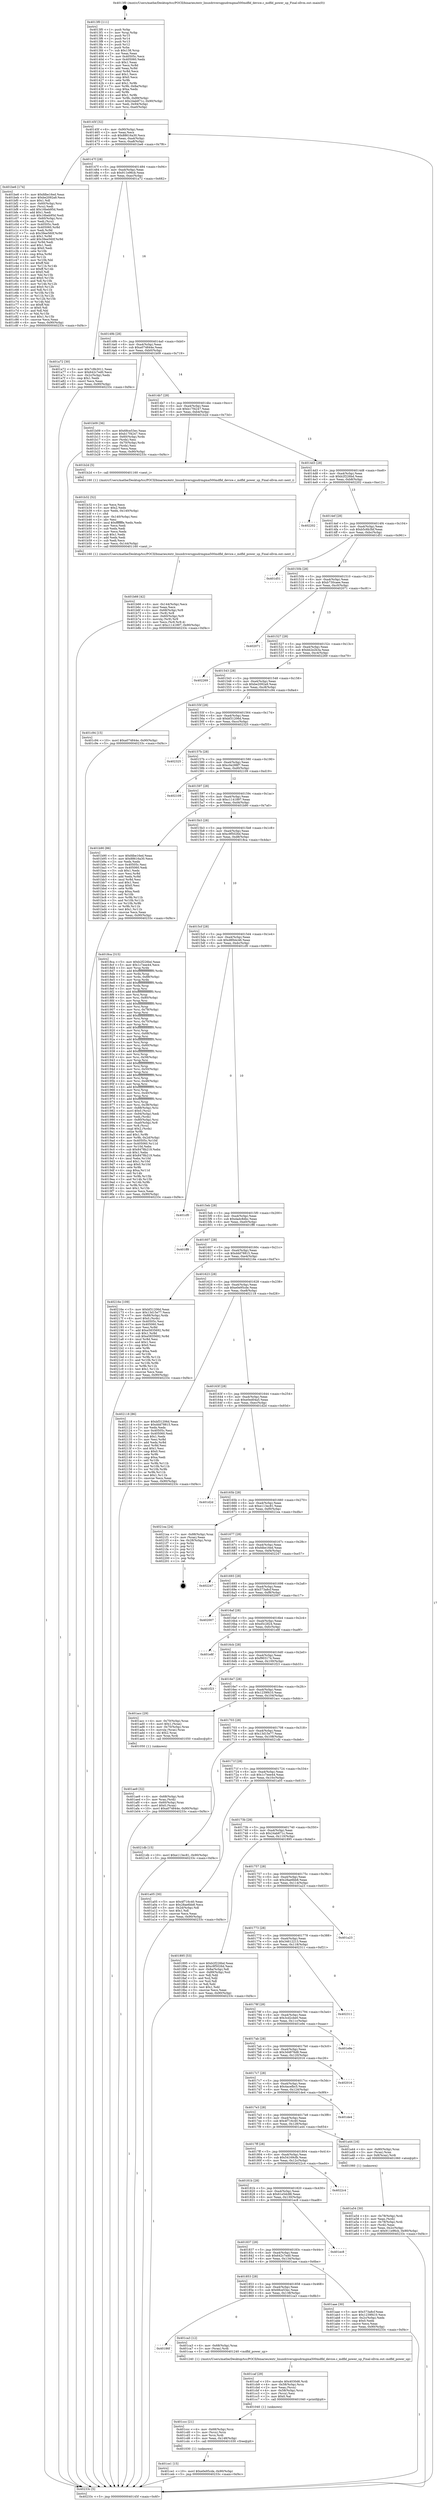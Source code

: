 digraph "0x4013f0" {
  label = "0x4013f0 (/mnt/c/Users/mathe/Desktop/tcc/POCII/binaries/extr_linuxdriversgpudrmgma500mdfld_device.c_mdfld_power_up_Final-ollvm.out::main(0))"
  labelloc = "t"
  node[shape=record]

  Entry [label="",width=0.3,height=0.3,shape=circle,fillcolor=black,style=filled]
  "0x40145f" [label="{
     0x40145f [32]\l
     | [instrs]\l
     &nbsp;&nbsp;0x40145f \<+6\>: mov -0x90(%rbp),%eax\l
     &nbsp;&nbsp;0x401465 \<+2\>: mov %eax,%ecx\l
     &nbsp;&nbsp;0x401467 \<+6\>: sub $0x88616a30,%ecx\l
     &nbsp;&nbsp;0x40146d \<+6\>: mov %eax,-0xa4(%rbp)\l
     &nbsp;&nbsp;0x401473 \<+6\>: mov %ecx,-0xa8(%rbp)\l
     &nbsp;&nbsp;0x401479 \<+6\>: je 0000000000401be6 \<main+0x7f6\>\l
  }"]
  "0x401be6" [label="{
     0x401be6 [174]\l
     | [instrs]\l
     &nbsp;&nbsp;0x401be6 \<+5\>: mov $0xfdbe16ed,%eax\l
     &nbsp;&nbsp;0x401beb \<+5\>: mov $0xbe2092a9,%ecx\l
     &nbsp;&nbsp;0x401bf0 \<+2\>: mov $0x1,%dl\l
     &nbsp;&nbsp;0x401bf2 \<+4\>: mov -0x60(%rbp),%rsi\l
     &nbsp;&nbsp;0x401bf6 \<+2\>: mov (%rsi),%edi\l
     &nbsp;&nbsp;0x401bf8 \<+6\>: add $0x16beb95d,%edi\l
     &nbsp;&nbsp;0x401bfe \<+3\>: add $0x1,%edi\l
     &nbsp;&nbsp;0x401c01 \<+6\>: sub $0x16beb95d,%edi\l
     &nbsp;&nbsp;0x401c07 \<+4\>: mov -0x60(%rbp),%rsi\l
     &nbsp;&nbsp;0x401c0b \<+2\>: mov %edi,(%rsi)\l
     &nbsp;&nbsp;0x401c0d \<+7\>: mov 0x40505c,%edi\l
     &nbsp;&nbsp;0x401c14 \<+8\>: mov 0x405060,%r8d\l
     &nbsp;&nbsp;0x401c1c \<+3\>: mov %edi,%r9d\l
     &nbsp;&nbsp;0x401c1f \<+7\>: sub $0x39ee560f,%r9d\l
     &nbsp;&nbsp;0x401c26 \<+4\>: sub $0x1,%r9d\l
     &nbsp;&nbsp;0x401c2a \<+7\>: add $0x39ee560f,%r9d\l
     &nbsp;&nbsp;0x401c31 \<+4\>: imul %r9d,%edi\l
     &nbsp;&nbsp;0x401c35 \<+3\>: and $0x1,%edi\l
     &nbsp;&nbsp;0x401c38 \<+3\>: cmp $0x0,%edi\l
     &nbsp;&nbsp;0x401c3b \<+4\>: sete %r10b\l
     &nbsp;&nbsp;0x401c3f \<+4\>: cmp $0xa,%r8d\l
     &nbsp;&nbsp;0x401c43 \<+4\>: setl %r11b\l
     &nbsp;&nbsp;0x401c47 \<+3\>: mov %r10b,%bl\l
     &nbsp;&nbsp;0x401c4a \<+3\>: xor $0xff,%bl\l
     &nbsp;&nbsp;0x401c4d \<+3\>: mov %r11b,%r14b\l
     &nbsp;&nbsp;0x401c50 \<+4\>: xor $0xff,%r14b\l
     &nbsp;&nbsp;0x401c54 \<+3\>: xor $0x0,%dl\l
     &nbsp;&nbsp;0x401c57 \<+3\>: mov %bl,%r15b\l
     &nbsp;&nbsp;0x401c5a \<+4\>: and $0x0,%r15b\l
     &nbsp;&nbsp;0x401c5e \<+3\>: and %dl,%r10b\l
     &nbsp;&nbsp;0x401c61 \<+3\>: mov %r14b,%r12b\l
     &nbsp;&nbsp;0x401c64 \<+4\>: and $0x0,%r12b\l
     &nbsp;&nbsp;0x401c68 \<+3\>: and %dl,%r11b\l
     &nbsp;&nbsp;0x401c6b \<+3\>: or %r10b,%r15b\l
     &nbsp;&nbsp;0x401c6e \<+3\>: or %r11b,%r12b\l
     &nbsp;&nbsp;0x401c71 \<+3\>: xor %r12b,%r15b\l
     &nbsp;&nbsp;0x401c74 \<+3\>: or %r14b,%bl\l
     &nbsp;&nbsp;0x401c77 \<+3\>: xor $0xff,%bl\l
     &nbsp;&nbsp;0x401c7a \<+3\>: or $0x0,%dl\l
     &nbsp;&nbsp;0x401c7d \<+2\>: and %dl,%bl\l
     &nbsp;&nbsp;0x401c7f \<+3\>: or %bl,%r15b\l
     &nbsp;&nbsp;0x401c82 \<+4\>: test $0x1,%r15b\l
     &nbsp;&nbsp;0x401c86 \<+3\>: cmovne %ecx,%eax\l
     &nbsp;&nbsp;0x401c89 \<+6\>: mov %eax,-0x90(%rbp)\l
     &nbsp;&nbsp;0x401c8f \<+5\>: jmp 000000000040233c \<main+0xf4c\>\l
  }"]
  "0x40147f" [label="{
     0x40147f [28]\l
     | [instrs]\l
     &nbsp;&nbsp;0x40147f \<+5\>: jmp 0000000000401484 \<main+0x94\>\l
     &nbsp;&nbsp;0x401484 \<+6\>: mov -0xa4(%rbp),%eax\l
     &nbsp;&nbsp;0x40148a \<+5\>: sub $0x911e96cb,%eax\l
     &nbsp;&nbsp;0x40148f \<+6\>: mov %eax,-0xac(%rbp)\l
     &nbsp;&nbsp;0x401495 \<+6\>: je 0000000000401a72 \<main+0x682\>\l
  }"]
  Exit [label="",width=0.3,height=0.3,shape=circle,fillcolor=black,style=filled,peripheries=2]
  "0x401a72" [label="{
     0x401a72 [30]\l
     | [instrs]\l
     &nbsp;&nbsp;0x401a72 \<+5\>: mov $0x7c9b3011,%eax\l
     &nbsp;&nbsp;0x401a77 \<+5\>: mov $0x642c7ed0,%ecx\l
     &nbsp;&nbsp;0x401a7c \<+3\>: mov -0x2c(%rbp),%edx\l
     &nbsp;&nbsp;0x401a7f \<+3\>: cmp $0x1,%edx\l
     &nbsp;&nbsp;0x401a82 \<+3\>: cmovl %ecx,%eax\l
     &nbsp;&nbsp;0x401a85 \<+6\>: mov %eax,-0x90(%rbp)\l
     &nbsp;&nbsp;0x401a8b \<+5\>: jmp 000000000040233c \<main+0xf4c\>\l
  }"]
  "0x40149b" [label="{
     0x40149b [28]\l
     | [instrs]\l
     &nbsp;&nbsp;0x40149b \<+5\>: jmp 00000000004014a0 \<main+0xb0\>\l
     &nbsp;&nbsp;0x4014a0 \<+6\>: mov -0xa4(%rbp),%eax\l
     &nbsp;&nbsp;0x4014a6 \<+5\>: sub $0xa074844e,%eax\l
     &nbsp;&nbsp;0x4014ab \<+6\>: mov %eax,-0xb0(%rbp)\l
     &nbsp;&nbsp;0x4014b1 \<+6\>: je 0000000000401b09 \<main+0x719\>\l
  }"]
  "0x401ce1" [label="{
     0x401ce1 [15]\l
     | [instrs]\l
     &nbsp;&nbsp;0x401ce1 \<+10\>: movl $0xe0e95cde,-0x90(%rbp)\l
     &nbsp;&nbsp;0x401ceb \<+5\>: jmp 000000000040233c \<main+0xf4c\>\l
  }"]
  "0x401b09" [label="{
     0x401b09 [36]\l
     | [instrs]\l
     &nbsp;&nbsp;0x401b09 \<+5\>: mov $0x68ce53ec,%eax\l
     &nbsp;&nbsp;0x401b0e \<+5\>: mov $0xb17f4247,%ecx\l
     &nbsp;&nbsp;0x401b13 \<+4\>: mov -0x60(%rbp),%rdx\l
     &nbsp;&nbsp;0x401b17 \<+2\>: mov (%rdx),%esi\l
     &nbsp;&nbsp;0x401b19 \<+4\>: mov -0x70(%rbp),%rdx\l
     &nbsp;&nbsp;0x401b1d \<+2\>: cmp (%rdx),%esi\l
     &nbsp;&nbsp;0x401b1f \<+3\>: cmovl %ecx,%eax\l
     &nbsp;&nbsp;0x401b22 \<+6\>: mov %eax,-0x90(%rbp)\l
     &nbsp;&nbsp;0x401b28 \<+5\>: jmp 000000000040233c \<main+0xf4c\>\l
  }"]
  "0x4014b7" [label="{
     0x4014b7 [28]\l
     | [instrs]\l
     &nbsp;&nbsp;0x4014b7 \<+5\>: jmp 00000000004014bc \<main+0xcc\>\l
     &nbsp;&nbsp;0x4014bc \<+6\>: mov -0xa4(%rbp),%eax\l
     &nbsp;&nbsp;0x4014c2 \<+5\>: sub $0xb17f4247,%eax\l
     &nbsp;&nbsp;0x4014c7 \<+6\>: mov %eax,-0xb4(%rbp)\l
     &nbsp;&nbsp;0x4014cd \<+6\>: je 0000000000401b2d \<main+0x73d\>\l
  }"]
  "0x401ccc" [label="{
     0x401ccc [21]\l
     | [instrs]\l
     &nbsp;&nbsp;0x401ccc \<+4\>: mov -0x68(%rbp),%rcx\l
     &nbsp;&nbsp;0x401cd0 \<+3\>: mov (%rcx),%rcx\l
     &nbsp;&nbsp;0x401cd3 \<+3\>: mov %rcx,%rdi\l
     &nbsp;&nbsp;0x401cd6 \<+6\>: mov %eax,-0x148(%rbp)\l
     &nbsp;&nbsp;0x401cdc \<+5\>: call 0000000000401030 \<free@plt\>\l
     | [calls]\l
     &nbsp;&nbsp;0x401030 \{1\} (unknown)\l
  }"]
  "0x401b2d" [label="{
     0x401b2d [5]\l
     | [instrs]\l
     &nbsp;&nbsp;0x401b2d \<+5\>: call 0000000000401160 \<next_i\>\l
     | [calls]\l
     &nbsp;&nbsp;0x401160 \{1\} (/mnt/c/Users/mathe/Desktop/tcc/POCII/binaries/extr_linuxdriversgpudrmgma500mdfld_device.c_mdfld_power_up_Final-ollvm.out::next_i)\l
  }"]
  "0x4014d3" [label="{
     0x4014d3 [28]\l
     | [instrs]\l
     &nbsp;&nbsp;0x4014d3 \<+5\>: jmp 00000000004014d8 \<main+0xe8\>\l
     &nbsp;&nbsp;0x4014d8 \<+6\>: mov -0xa4(%rbp),%eax\l
     &nbsp;&nbsp;0x4014de \<+5\>: sub $0xb2f226bd,%eax\l
     &nbsp;&nbsp;0x4014e3 \<+6\>: mov %eax,-0xb8(%rbp)\l
     &nbsp;&nbsp;0x4014e9 \<+6\>: je 0000000000402202 \<main+0xe12\>\l
  }"]
  "0x401caf" [label="{
     0x401caf [29]\l
     | [instrs]\l
     &nbsp;&nbsp;0x401caf \<+10\>: movabs $0x4030d6,%rdi\l
     &nbsp;&nbsp;0x401cb9 \<+4\>: mov -0x58(%rbp),%rcx\l
     &nbsp;&nbsp;0x401cbd \<+2\>: mov %eax,(%rcx)\l
     &nbsp;&nbsp;0x401cbf \<+4\>: mov -0x58(%rbp),%rcx\l
     &nbsp;&nbsp;0x401cc3 \<+2\>: mov (%rcx),%esi\l
     &nbsp;&nbsp;0x401cc5 \<+2\>: mov $0x0,%al\l
     &nbsp;&nbsp;0x401cc7 \<+5\>: call 0000000000401040 \<printf@plt\>\l
     | [calls]\l
     &nbsp;&nbsp;0x401040 \{1\} (unknown)\l
  }"]
  "0x402202" [label="{
     0x402202\l
  }", style=dashed]
  "0x4014ef" [label="{
     0x4014ef [28]\l
     | [instrs]\l
     &nbsp;&nbsp;0x4014ef \<+5\>: jmp 00000000004014f4 \<main+0x104\>\l
     &nbsp;&nbsp;0x4014f4 \<+6\>: mov -0xa4(%rbp),%eax\l
     &nbsp;&nbsp;0x4014fa \<+5\>: sub $0xb5c6b3bf,%eax\l
     &nbsp;&nbsp;0x4014ff \<+6\>: mov %eax,-0xbc(%rbp)\l
     &nbsp;&nbsp;0x401505 \<+6\>: je 0000000000401d51 \<main+0x961\>\l
  }"]
  "0x40186f" [label="{
     0x40186f\l
  }", style=dashed]
  "0x401d51" [label="{
     0x401d51\l
  }", style=dashed]
  "0x40150b" [label="{
     0x40150b [28]\l
     | [instrs]\l
     &nbsp;&nbsp;0x40150b \<+5\>: jmp 0000000000401510 \<main+0x120\>\l
     &nbsp;&nbsp;0x401510 \<+6\>: mov -0xa4(%rbp),%eax\l
     &nbsp;&nbsp;0x401516 \<+5\>: sub $0xb730caee,%eax\l
     &nbsp;&nbsp;0x40151b \<+6\>: mov %eax,-0xc0(%rbp)\l
     &nbsp;&nbsp;0x401521 \<+6\>: je 0000000000402071 \<main+0xc81\>\l
  }"]
  "0x401ca3" [label="{
     0x401ca3 [12]\l
     | [instrs]\l
     &nbsp;&nbsp;0x401ca3 \<+4\>: mov -0x68(%rbp),%rax\l
     &nbsp;&nbsp;0x401ca7 \<+3\>: mov (%rax),%rdi\l
     &nbsp;&nbsp;0x401caa \<+5\>: call 0000000000401240 \<mdfld_power_up\>\l
     | [calls]\l
     &nbsp;&nbsp;0x401240 \{1\} (/mnt/c/Users/mathe/Desktop/tcc/POCII/binaries/extr_linuxdriversgpudrmgma500mdfld_device.c_mdfld_power_up_Final-ollvm.out::mdfld_power_up)\l
  }"]
  "0x402071" [label="{
     0x402071\l
  }", style=dashed]
  "0x401527" [label="{
     0x401527 [28]\l
     | [instrs]\l
     &nbsp;&nbsp;0x401527 \<+5\>: jmp 000000000040152c \<main+0x13c\>\l
     &nbsp;&nbsp;0x40152c \<+6\>: mov -0xa4(%rbp),%eax\l
     &nbsp;&nbsp;0x401532 \<+5\>: sub $0xbb2e2b3a,%eax\l
     &nbsp;&nbsp;0x401537 \<+6\>: mov %eax,-0xc4(%rbp)\l
     &nbsp;&nbsp;0x40153d \<+6\>: je 0000000000402269 \<main+0xe79\>\l
  }"]
  "0x401b66" [label="{
     0x401b66 [42]\l
     | [instrs]\l
     &nbsp;&nbsp;0x401b66 \<+6\>: mov -0x144(%rbp),%ecx\l
     &nbsp;&nbsp;0x401b6c \<+3\>: imul %eax,%ecx\l
     &nbsp;&nbsp;0x401b6f \<+4\>: mov -0x68(%rbp),%r8\l
     &nbsp;&nbsp;0x401b73 \<+3\>: mov (%r8),%r8\l
     &nbsp;&nbsp;0x401b76 \<+4\>: mov -0x60(%rbp),%r9\l
     &nbsp;&nbsp;0x401b7a \<+3\>: movslq (%r9),%r9\l
     &nbsp;&nbsp;0x401b7d \<+4\>: mov %ecx,(%r8,%r9,4)\l
     &nbsp;&nbsp;0x401b81 \<+10\>: movl $0xc1141897,-0x90(%rbp)\l
     &nbsp;&nbsp;0x401b8b \<+5\>: jmp 000000000040233c \<main+0xf4c\>\l
  }"]
  "0x402269" [label="{
     0x402269\l
  }", style=dashed]
  "0x401543" [label="{
     0x401543 [28]\l
     | [instrs]\l
     &nbsp;&nbsp;0x401543 \<+5\>: jmp 0000000000401548 \<main+0x158\>\l
     &nbsp;&nbsp;0x401548 \<+6\>: mov -0xa4(%rbp),%eax\l
     &nbsp;&nbsp;0x40154e \<+5\>: sub $0xbe2092a9,%eax\l
     &nbsp;&nbsp;0x401553 \<+6\>: mov %eax,-0xc8(%rbp)\l
     &nbsp;&nbsp;0x401559 \<+6\>: je 0000000000401c94 \<main+0x8a4\>\l
  }"]
  "0x401b32" [label="{
     0x401b32 [52]\l
     | [instrs]\l
     &nbsp;&nbsp;0x401b32 \<+2\>: xor %ecx,%ecx\l
     &nbsp;&nbsp;0x401b34 \<+5\>: mov $0x2,%edx\l
     &nbsp;&nbsp;0x401b39 \<+6\>: mov %edx,-0x140(%rbp)\l
     &nbsp;&nbsp;0x401b3f \<+1\>: cltd\l
     &nbsp;&nbsp;0x401b40 \<+6\>: mov -0x140(%rbp),%esi\l
     &nbsp;&nbsp;0x401b46 \<+2\>: idiv %esi\l
     &nbsp;&nbsp;0x401b48 \<+6\>: imul $0xfffffffe,%edx,%edx\l
     &nbsp;&nbsp;0x401b4e \<+2\>: mov %ecx,%edi\l
     &nbsp;&nbsp;0x401b50 \<+2\>: sub %edx,%edi\l
     &nbsp;&nbsp;0x401b52 \<+2\>: mov %ecx,%edx\l
     &nbsp;&nbsp;0x401b54 \<+3\>: sub $0x1,%edx\l
     &nbsp;&nbsp;0x401b57 \<+2\>: add %edx,%edi\l
     &nbsp;&nbsp;0x401b59 \<+2\>: sub %edi,%ecx\l
     &nbsp;&nbsp;0x401b5b \<+6\>: mov %ecx,-0x144(%rbp)\l
     &nbsp;&nbsp;0x401b61 \<+5\>: call 0000000000401160 \<next_i\>\l
     | [calls]\l
     &nbsp;&nbsp;0x401160 \{1\} (/mnt/c/Users/mathe/Desktop/tcc/POCII/binaries/extr_linuxdriversgpudrmgma500mdfld_device.c_mdfld_power_up_Final-ollvm.out::next_i)\l
  }"]
  "0x401c94" [label="{
     0x401c94 [15]\l
     | [instrs]\l
     &nbsp;&nbsp;0x401c94 \<+10\>: movl $0xa074844e,-0x90(%rbp)\l
     &nbsp;&nbsp;0x401c9e \<+5\>: jmp 000000000040233c \<main+0xf4c\>\l
  }"]
  "0x40155f" [label="{
     0x40155f [28]\l
     | [instrs]\l
     &nbsp;&nbsp;0x40155f \<+5\>: jmp 0000000000401564 \<main+0x174\>\l
     &nbsp;&nbsp;0x401564 \<+6\>: mov -0xa4(%rbp),%eax\l
     &nbsp;&nbsp;0x40156a \<+5\>: sub $0xbf31206d,%eax\l
     &nbsp;&nbsp;0x40156f \<+6\>: mov %eax,-0xcc(%rbp)\l
     &nbsp;&nbsp;0x401575 \<+6\>: je 0000000000402325 \<main+0xf35\>\l
  }"]
  "0x401ae9" [label="{
     0x401ae9 [32]\l
     | [instrs]\l
     &nbsp;&nbsp;0x401ae9 \<+4\>: mov -0x68(%rbp),%rdi\l
     &nbsp;&nbsp;0x401aed \<+3\>: mov %rax,(%rdi)\l
     &nbsp;&nbsp;0x401af0 \<+4\>: mov -0x60(%rbp),%rax\l
     &nbsp;&nbsp;0x401af4 \<+6\>: movl $0x0,(%rax)\l
     &nbsp;&nbsp;0x401afa \<+10\>: movl $0xa074844e,-0x90(%rbp)\l
     &nbsp;&nbsp;0x401b04 \<+5\>: jmp 000000000040233c \<main+0xf4c\>\l
  }"]
  "0x402325" [label="{
     0x402325\l
  }", style=dashed]
  "0x40157b" [label="{
     0x40157b [28]\l
     | [instrs]\l
     &nbsp;&nbsp;0x40157b \<+5\>: jmp 0000000000401580 \<main+0x190\>\l
     &nbsp;&nbsp;0x401580 \<+6\>: mov -0xa4(%rbp),%eax\l
     &nbsp;&nbsp;0x401586 \<+5\>: sub $0xc0e288f7,%eax\l
     &nbsp;&nbsp;0x40158b \<+6\>: mov %eax,-0xd0(%rbp)\l
     &nbsp;&nbsp;0x401591 \<+6\>: je 0000000000402109 \<main+0xd19\>\l
  }"]
  "0x401853" [label="{
     0x401853 [28]\l
     | [instrs]\l
     &nbsp;&nbsp;0x401853 \<+5\>: jmp 0000000000401858 \<main+0x468\>\l
     &nbsp;&nbsp;0x401858 \<+6\>: mov -0xa4(%rbp),%eax\l
     &nbsp;&nbsp;0x40185e \<+5\>: sub $0x68ce53ec,%eax\l
     &nbsp;&nbsp;0x401863 \<+6\>: mov %eax,-0x138(%rbp)\l
     &nbsp;&nbsp;0x401869 \<+6\>: je 0000000000401ca3 \<main+0x8b3\>\l
  }"]
  "0x402109" [label="{
     0x402109\l
  }", style=dashed]
  "0x401597" [label="{
     0x401597 [28]\l
     | [instrs]\l
     &nbsp;&nbsp;0x401597 \<+5\>: jmp 000000000040159c \<main+0x1ac\>\l
     &nbsp;&nbsp;0x40159c \<+6\>: mov -0xa4(%rbp),%eax\l
     &nbsp;&nbsp;0x4015a2 \<+5\>: sub $0xc1141897,%eax\l
     &nbsp;&nbsp;0x4015a7 \<+6\>: mov %eax,-0xd4(%rbp)\l
     &nbsp;&nbsp;0x4015ad \<+6\>: je 0000000000401b90 \<main+0x7a0\>\l
  }"]
  "0x401aae" [label="{
     0x401aae [30]\l
     | [instrs]\l
     &nbsp;&nbsp;0x401aae \<+5\>: mov $0x573a8cf,%eax\l
     &nbsp;&nbsp;0x401ab3 \<+5\>: mov $0x1239f410,%ecx\l
     &nbsp;&nbsp;0x401ab8 \<+3\>: mov -0x2c(%rbp),%edx\l
     &nbsp;&nbsp;0x401abb \<+3\>: cmp $0x0,%edx\l
     &nbsp;&nbsp;0x401abe \<+3\>: cmove %ecx,%eax\l
     &nbsp;&nbsp;0x401ac1 \<+6\>: mov %eax,-0x90(%rbp)\l
     &nbsp;&nbsp;0x401ac7 \<+5\>: jmp 000000000040233c \<main+0xf4c\>\l
  }"]
  "0x401b90" [label="{
     0x401b90 [86]\l
     | [instrs]\l
     &nbsp;&nbsp;0x401b90 \<+5\>: mov $0xfdbe16ed,%eax\l
     &nbsp;&nbsp;0x401b95 \<+5\>: mov $0x88616a30,%ecx\l
     &nbsp;&nbsp;0x401b9a \<+2\>: xor %edx,%edx\l
     &nbsp;&nbsp;0x401b9c \<+7\>: mov 0x40505c,%esi\l
     &nbsp;&nbsp;0x401ba3 \<+7\>: mov 0x405060,%edi\l
     &nbsp;&nbsp;0x401baa \<+3\>: sub $0x1,%edx\l
     &nbsp;&nbsp;0x401bad \<+3\>: mov %esi,%r8d\l
     &nbsp;&nbsp;0x401bb0 \<+3\>: add %edx,%r8d\l
     &nbsp;&nbsp;0x401bb3 \<+4\>: imul %r8d,%esi\l
     &nbsp;&nbsp;0x401bb7 \<+3\>: and $0x1,%esi\l
     &nbsp;&nbsp;0x401bba \<+3\>: cmp $0x0,%esi\l
     &nbsp;&nbsp;0x401bbd \<+4\>: sete %r9b\l
     &nbsp;&nbsp;0x401bc1 \<+3\>: cmp $0xa,%edi\l
     &nbsp;&nbsp;0x401bc4 \<+4\>: setl %r10b\l
     &nbsp;&nbsp;0x401bc8 \<+3\>: mov %r9b,%r11b\l
     &nbsp;&nbsp;0x401bcb \<+3\>: and %r10b,%r11b\l
     &nbsp;&nbsp;0x401bce \<+3\>: xor %r10b,%r9b\l
     &nbsp;&nbsp;0x401bd1 \<+3\>: or %r9b,%r11b\l
     &nbsp;&nbsp;0x401bd4 \<+4\>: test $0x1,%r11b\l
     &nbsp;&nbsp;0x401bd8 \<+3\>: cmovne %ecx,%eax\l
     &nbsp;&nbsp;0x401bdb \<+6\>: mov %eax,-0x90(%rbp)\l
     &nbsp;&nbsp;0x401be1 \<+5\>: jmp 000000000040233c \<main+0xf4c\>\l
  }"]
  "0x4015b3" [label="{
     0x4015b3 [28]\l
     | [instrs]\l
     &nbsp;&nbsp;0x4015b3 \<+5\>: jmp 00000000004015b8 \<main+0x1c8\>\l
     &nbsp;&nbsp;0x4015b8 \<+6\>: mov -0xa4(%rbp),%eax\l
     &nbsp;&nbsp;0x4015be \<+5\>: sub $0xc9f5026d,%eax\l
     &nbsp;&nbsp;0x4015c3 \<+6\>: mov %eax,-0xd8(%rbp)\l
     &nbsp;&nbsp;0x4015c9 \<+6\>: je 00000000004018ca \<main+0x4da\>\l
  }"]
  "0x401837" [label="{
     0x401837 [28]\l
     | [instrs]\l
     &nbsp;&nbsp;0x401837 \<+5\>: jmp 000000000040183c \<main+0x44c\>\l
     &nbsp;&nbsp;0x40183c \<+6\>: mov -0xa4(%rbp),%eax\l
     &nbsp;&nbsp;0x401842 \<+5\>: sub $0x642c7ed0,%eax\l
     &nbsp;&nbsp;0x401847 \<+6\>: mov %eax,-0x134(%rbp)\l
     &nbsp;&nbsp;0x40184d \<+6\>: je 0000000000401aae \<main+0x6be\>\l
  }"]
  "0x4018ca" [label="{
     0x4018ca [315]\l
     | [instrs]\l
     &nbsp;&nbsp;0x4018ca \<+5\>: mov $0xb2f226bd,%eax\l
     &nbsp;&nbsp;0x4018cf \<+5\>: mov $0x1c7eee44,%ecx\l
     &nbsp;&nbsp;0x4018d4 \<+3\>: mov %rsp,%rdx\l
     &nbsp;&nbsp;0x4018d7 \<+4\>: add $0xfffffffffffffff0,%rdx\l
     &nbsp;&nbsp;0x4018db \<+3\>: mov %rdx,%rsp\l
     &nbsp;&nbsp;0x4018de \<+7\>: mov %rdx,-0x88(%rbp)\l
     &nbsp;&nbsp;0x4018e5 \<+3\>: mov %rsp,%rdx\l
     &nbsp;&nbsp;0x4018e8 \<+4\>: add $0xfffffffffffffff0,%rdx\l
     &nbsp;&nbsp;0x4018ec \<+3\>: mov %rdx,%rsp\l
     &nbsp;&nbsp;0x4018ef \<+3\>: mov %rsp,%rsi\l
     &nbsp;&nbsp;0x4018f2 \<+4\>: add $0xfffffffffffffff0,%rsi\l
     &nbsp;&nbsp;0x4018f6 \<+3\>: mov %rsi,%rsp\l
     &nbsp;&nbsp;0x4018f9 \<+4\>: mov %rsi,-0x80(%rbp)\l
     &nbsp;&nbsp;0x4018fd \<+3\>: mov %rsp,%rsi\l
     &nbsp;&nbsp;0x401900 \<+4\>: add $0xfffffffffffffff0,%rsi\l
     &nbsp;&nbsp;0x401904 \<+3\>: mov %rsi,%rsp\l
     &nbsp;&nbsp;0x401907 \<+4\>: mov %rsi,-0x78(%rbp)\l
     &nbsp;&nbsp;0x40190b \<+3\>: mov %rsp,%rsi\l
     &nbsp;&nbsp;0x40190e \<+4\>: add $0xfffffffffffffff0,%rsi\l
     &nbsp;&nbsp;0x401912 \<+3\>: mov %rsi,%rsp\l
     &nbsp;&nbsp;0x401915 \<+4\>: mov %rsi,-0x70(%rbp)\l
     &nbsp;&nbsp;0x401919 \<+3\>: mov %rsp,%rsi\l
     &nbsp;&nbsp;0x40191c \<+4\>: add $0xfffffffffffffff0,%rsi\l
     &nbsp;&nbsp;0x401920 \<+3\>: mov %rsi,%rsp\l
     &nbsp;&nbsp;0x401923 \<+4\>: mov %rsi,-0x68(%rbp)\l
     &nbsp;&nbsp;0x401927 \<+3\>: mov %rsp,%rsi\l
     &nbsp;&nbsp;0x40192a \<+4\>: add $0xfffffffffffffff0,%rsi\l
     &nbsp;&nbsp;0x40192e \<+3\>: mov %rsi,%rsp\l
     &nbsp;&nbsp;0x401931 \<+4\>: mov %rsi,-0x60(%rbp)\l
     &nbsp;&nbsp;0x401935 \<+3\>: mov %rsp,%rsi\l
     &nbsp;&nbsp;0x401938 \<+4\>: add $0xfffffffffffffff0,%rsi\l
     &nbsp;&nbsp;0x40193c \<+3\>: mov %rsi,%rsp\l
     &nbsp;&nbsp;0x40193f \<+4\>: mov %rsi,-0x58(%rbp)\l
     &nbsp;&nbsp;0x401943 \<+3\>: mov %rsp,%rsi\l
     &nbsp;&nbsp;0x401946 \<+4\>: add $0xfffffffffffffff0,%rsi\l
     &nbsp;&nbsp;0x40194a \<+3\>: mov %rsi,%rsp\l
     &nbsp;&nbsp;0x40194d \<+4\>: mov %rsi,-0x50(%rbp)\l
     &nbsp;&nbsp;0x401951 \<+3\>: mov %rsp,%rsi\l
     &nbsp;&nbsp;0x401954 \<+4\>: add $0xfffffffffffffff0,%rsi\l
     &nbsp;&nbsp;0x401958 \<+3\>: mov %rsi,%rsp\l
     &nbsp;&nbsp;0x40195b \<+4\>: mov %rsi,-0x48(%rbp)\l
     &nbsp;&nbsp;0x40195f \<+3\>: mov %rsp,%rsi\l
     &nbsp;&nbsp;0x401962 \<+4\>: add $0xfffffffffffffff0,%rsi\l
     &nbsp;&nbsp;0x401966 \<+3\>: mov %rsi,%rsp\l
     &nbsp;&nbsp;0x401969 \<+4\>: mov %rsi,-0x40(%rbp)\l
     &nbsp;&nbsp;0x40196d \<+3\>: mov %rsp,%rsi\l
     &nbsp;&nbsp;0x401970 \<+4\>: add $0xfffffffffffffff0,%rsi\l
     &nbsp;&nbsp;0x401974 \<+3\>: mov %rsi,%rsp\l
     &nbsp;&nbsp;0x401977 \<+4\>: mov %rsi,-0x38(%rbp)\l
     &nbsp;&nbsp;0x40197b \<+7\>: mov -0x88(%rbp),%rsi\l
     &nbsp;&nbsp;0x401982 \<+6\>: movl $0x0,(%rsi)\l
     &nbsp;&nbsp;0x401988 \<+6\>: mov -0x94(%rbp),%edi\l
     &nbsp;&nbsp;0x40198e \<+2\>: mov %edi,(%rdx)\l
     &nbsp;&nbsp;0x401990 \<+4\>: mov -0x80(%rbp),%rsi\l
     &nbsp;&nbsp;0x401994 \<+7\>: mov -0xa0(%rbp),%r8\l
     &nbsp;&nbsp;0x40199b \<+3\>: mov %r8,(%rsi)\l
     &nbsp;&nbsp;0x40199e \<+3\>: cmpl $0x2,(%rdx)\l
     &nbsp;&nbsp;0x4019a1 \<+4\>: setne %r9b\l
     &nbsp;&nbsp;0x4019a5 \<+4\>: and $0x1,%r9b\l
     &nbsp;&nbsp;0x4019a9 \<+4\>: mov %r9b,-0x2d(%rbp)\l
     &nbsp;&nbsp;0x4019ad \<+8\>: mov 0x40505c,%r10d\l
     &nbsp;&nbsp;0x4019b5 \<+8\>: mov 0x405060,%r11d\l
     &nbsp;&nbsp;0x4019bd \<+3\>: mov %r10d,%ebx\l
     &nbsp;&nbsp;0x4019c0 \<+6\>: sub $0x8478b219,%ebx\l
     &nbsp;&nbsp;0x4019c6 \<+3\>: sub $0x1,%ebx\l
     &nbsp;&nbsp;0x4019c9 \<+6\>: add $0x8478b219,%ebx\l
     &nbsp;&nbsp;0x4019cf \<+4\>: imul %ebx,%r10d\l
     &nbsp;&nbsp;0x4019d3 \<+4\>: and $0x1,%r10d\l
     &nbsp;&nbsp;0x4019d7 \<+4\>: cmp $0x0,%r10d\l
     &nbsp;&nbsp;0x4019db \<+4\>: sete %r9b\l
     &nbsp;&nbsp;0x4019df \<+4\>: cmp $0xa,%r11d\l
     &nbsp;&nbsp;0x4019e3 \<+4\>: setl %r14b\l
     &nbsp;&nbsp;0x4019e7 \<+3\>: mov %r9b,%r15b\l
     &nbsp;&nbsp;0x4019ea \<+3\>: and %r14b,%r15b\l
     &nbsp;&nbsp;0x4019ed \<+3\>: xor %r14b,%r9b\l
     &nbsp;&nbsp;0x4019f0 \<+3\>: or %r9b,%r15b\l
     &nbsp;&nbsp;0x4019f3 \<+4\>: test $0x1,%r15b\l
     &nbsp;&nbsp;0x4019f7 \<+3\>: cmovne %ecx,%eax\l
     &nbsp;&nbsp;0x4019fa \<+6\>: mov %eax,-0x90(%rbp)\l
     &nbsp;&nbsp;0x401a00 \<+5\>: jmp 000000000040233c \<main+0xf4c\>\l
  }"]
  "0x4015cf" [label="{
     0x4015cf [28]\l
     | [instrs]\l
     &nbsp;&nbsp;0x4015cf \<+5\>: jmp 00000000004015d4 \<main+0x1e4\>\l
     &nbsp;&nbsp;0x4015d4 \<+6\>: mov -0xa4(%rbp),%eax\l
     &nbsp;&nbsp;0x4015da \<+5\>: sub $0xd8f44c46,%eax\l
     &nbsp;&nbsp;0x4015df \<+6\>: mov %eax,-0xdc(%rbp)\l
     &nbsp;&nbsp;0x4015e5 \<+6\>: je 0000000000401cf0 \<main+0x900\>\l
  }"]
  "0x401ec8" [label="{
     0x401ec8\l
  }", style=dashed]
  "0x401cf0" [label="{
     0x401cf0\l
  }", style=dashed]
  "0x4015eb" [label="{
     0x4015eb [28]\l
     | [instrs]\l
     &nbsp;&nbsp;0x4015eb \<+5\>: jmp 00000000004015f0 \<main+0x200\>\l
     &nbsp;&nbsp;0x4015f0 \<+6\>: mov -0xa4(%rbp),%eax\l
     &nbsp;&nbsp;0x4015f6 \<+5\>: sub $0xdadc8dbc,%eax\l
     &nbsp;&nbsp;0x4015fb \<+6\>: mov %eax,-0xe0(%rbp)\l
     &nbsp;&nbsp;0x401601 \<+6\>: je 0000000000401ff8 \<main+0xc08\>\l
  }"]
  "0x40181b" [label="{
     0x40181b [28]\l
     | [instrs]\l
     &nbsp;&nbsp;0x40181b \<+5\>: jmp 0000000000401820 \<main+0x430\>\l
     &nbsp;&nbsp;0x401820 \<+6\>: mov -0xa4(%rbp),%eax\l
     &nbsp;&nbsp;0x401826 \<+5\>: sub $0x61e5dc88,%eax\l
     &nbsp;&nbsp;0x40182b \<+6\>: mov %eax,-0x130(%rbp)\l
     &nbsp;&nbsp;0x401831 \<+6\>: je 0000000000401ec8 \<main+0xad8\>\l
  }"]
  "0x401ff8" [label="{
     0x401ff8\l
  }", style=dashed]
  "0x401607" [label="{
     0x401607 [28]\l
     | [instrs]\l
     &nbsp;&nbsp;0x401607 \<+5\>: jmp 000000000040160c \<main+0x21c\>\l
     &nbsp;&nbsp;0x40160c \<+6\>: mov -0xa4(%rbp),%eax\l
     &nbsp;&nbsp;0x401612 \<+5\>: sub $0xddd78815,%eax\l
     &nbsp;&nbsp;0x401617 \<+6\>: mov %eax,-0xe4(%rbp)\l
     &nbsp;&nbsp;0x40161d \<+6\>: je 000000000040216e \<main+0xd7e\>\l
  }"]
  "0x4022c4" [label="{
     0x4022c4\l
  }", style=dashed]
  "0x40216e" [label="{
     0x40216e [109]\l
     | [instrs]\l
     &nbsp;&nbsp;0x40216e \<+5\>: mov $0xbf31206d,%eax\l
     &nbsp;&nbsp;0x402173 \<+5\>: mov $0x13d15e77,%ecx\l
     &nbsp;&nbsp;0x402178 \<+7\>: mov -0x88(%rbp),%rdx\l
     &nbsp;&nbsp;0x40217f \<+6\>: movl $0x0,(%rdx)\l
     &nbsp;&nbsp;0x402185 \<+7\>: mov 0x40505c,%esi\l
     &nbsp;&nbsp;0x40218c \<+7\>: mov 0x405060,%edi\l
     &nbsp;&nbsp;0x402193 \<+3\>: mov %esi,%r8d\l
     &nbsp;&nbsp;0x402196 \<+7\>: add $0xe5835692,%r8d\l
     &nbsp;&nbsp;0x40219d \<+4\>: sub $0x1,%r8d\l
     &nbsp;&nbsp;0x4021a1 \<+7\>: sub $0xe5835692,%r8d\l
     &nbsp;&nbsp;0x4021a8 \<+4\>: imul %r8d,%esi\l
     &nbsp;&nbsp;0x4021ac \<+3\>: and $0x1,%esi\l
     &nbsp;&nbsp;0x4021af \<+3\>: cmp $0x0,%esi\l
     &nbsp;&nbsp;0x4021b2 \<+4\>: sete %r9b\l
     &nbsp;&nbsp;0x4021b6 \<+3\>: cmp $0xa,%edi\l
     &nbsp;&nbsp;0x4021b9 \<+4\>: setl %r10b\l
     &nbsp;&nbsp;0x4021bd \<+3\>: mov %r9b,%r11b\l
     &nbsp;&nbsp;0x4021c0 \<+3\>: and %r10b,%r11b\l
     &nbsp;&nbsp;0x4021c3 \<+3\>: xor %r10b,%r9b\l
     &nbsp;&nbsp;0x4021c6 \<+3\>: or %r9b,%r11b\l
     &nbsp;&nbsp;0x4021c9 \<+4\>: test $0x1,%r11b\l
     &nbsp;&nbsp;0x4021cd \<+3\>: cmovne %ecx,%eax\l
     &nbsp;&nbsp;0x4021d0 \<+6\>: mov %eax,-0x90(%rbp)\l
     &nbsp;&nbsp;0x4021d6 \<+5\>: jmp 000000000040233c \<main+0xf4c\>\l
  }"]
  "0x401623" [label="{
     0x401623 [28]\l
     | [instrs]\l
     &nbsp;&nbsp;0x401623 \<+5\>: jmp 0000000000401628 \<main+0x238\>\l
     &nbsp;&nbsp;0x401628 \<+6\>: mov -0xa4(%rbp),%eax\l
     &nbsp;&nbsp;0x40162e \<+5\>: sub $0xe0e95cde,%eax\l
     &nbsp;&nbsp;0x401633 \<+6\>: mov %eax,-0xe8(%rbp)\l
     &nbsp;&nbsp;0x401639 \<+6\>: je 0000000000402118 \<main+0xd28\>\l
  }"]
  "0x401a54" [label="{
     0x401a54 [30]\l
     | [instrs]\l
     &nbsp;&nbsp;0x401a54 \<+4\>: mov -0x78(%rbp),%rdi\l
     &nbsp;&nbsp;0x401a58 \<+2\>: mov %eax,(%rdi)\l
     &nbsp;&nbsp;0x401a5a \<+4\>: mov -0x78(%rbp),%rdi\l
     &nbsp;&nbsp;0x401a5e \<+2\>: mov (%rdi),%eax\l
     &nbsp;&nbsp;0x401a60 \<+3\>: mov %eax,-0x2c(%rbp)\l
     &nbsp;&nbsp;0x401a63 \<+10\>: movl $0x911e96cb,-0x90(%rbp)\l
     &nbsp;&nbsp;0x401a6d \<+5\>: jmp 000000000040233c \<main+0xf4c\>\l
  }"]
  "0x402118" [label="{
     0x402118 [86]\l
     | [instrs]\l
     &nbsp;&nbsp;0x402118 \<+5\>: mov $0xbf31206d,%eax\l
     &nbsp;&nbsp;0x40211d \<+5\>: mov $0xddd78815,%ecx\l
     &nbsp;&nbsp;0x402122 \<+2\>: xor %edx,%edx\l
     &nbsp;&nbsp;0x402124 \<+7\>: mov 0x40505c,%esi\l
     &nbsp;&nbsp;0x40212b \<+7\>: mov 0x405060,%edi\l
     &nbsp;&nbsp;0x402132 \<+3\>: sub $0x1,%edx\l
     &nbsp;&nbsp;0x402135 \<+3\>: mov %esi,%r8d\l
     &nbsp;&nbsp;0x402138 \<+3\>: add %edx,%r8d\l
     &nbsp;&nbsp;0x40213b \<+4\>: imul %r8d,%esi\l
     &nbsp;&nbsp;0x40213f \<+3\>: and $0x1,%esi\l
     &nbsp;&nbsp;0x402142 \<+3\>: cmp $0x0,%esi\l
     &nbsp;&nbsp;0x402145 \<+4\>: sete %r9b\l
     &nbsp;&nbsp;0x402149 \<+3\>: cmp $0xa,%edi\l
     &nbsp;&nbsp;0x40214c \<+4\>: setl %r10b\l
     &nbsp;&nbsp;0x402150 \<+3\>: mov %r9b,%r11b\l
     &nbsp;&nbsp;0x402153 \<+3\>: and %r10b,%r11b\l
     &nbsp;&nbsp;0x402156 \<+3\>: xor %r10b,%r9b\l
     &nbsp;&nbsp;0x402159 \<+3\>: or %r9b,%r11b\l
     &nbsp;&nbsp;0x40215c \<+4\>: test $0x1,%r11b\l
     &nbsp;&nbsp;0x402160 \<+3\>: cmovne %ecx,%eax\l
     &nbsp;&nbsp;0x402163 \<+6\>: mov %eax,-0x90(%rbp)\l
     &nbsp;&nbsp;0x402169 \<+5\>: jmp 000000000040233c \<main+0xf4c\>\l
  }"]
  "0x40163f" [label="{
     0x40163f [28]\l
     | [instrs]\l
     &nbsp;&nbsp;0x40163f \<+5\>: jmp 0000000000401644 \<main+0x254\>\l
     &nbsp;&nbsp;0x401644 \<+6\>: mov -0xa4(%rbp),%eax\l
     &nbsp;&nbsp;0x40164a \<+5\>: sub $0xe0ed04a5,%eax\l
     &nbsp;&nbsp;0x40164f \<+6\>: mov %eax,-0xec(%rbp)\l
     &nbsp;&nbsp;0x401655 \<+6\>: je 0000000000401d2d \<main+0x93d\>\l
  }"]
  "0x4017ff" [label="{
     0x4017ff [28]\l
     | [instrs]\l
     &nbsp;&nbsp;0x4017ff \<+5\>: jmp 0000000000401804 \<main+0x414\>\l
     &nbsp;&nbsp;0x401804 \<+6\>: mov -0xa4(%rbp),%eax\l
     &nbsp;&nbsp;0x40180a \<+5\>: sub $0x54169cfb,%eax\l
     &nbsp;&nbsp;0x40180f \<+6\>: mov %eax,-0x12c(%rbp)\l
     &nbsp;&nbsp;0x401815 \<+6\>: je 00000000004022c4 \<main+0xed4\>\l
  }"]
  "0x401d2d" [label="{
     0x401d2d\l
  }", style=dashed]
  "0x40165b" [label="{
     0x40165b [28]\l
     | [instrs]\l
     &nbsp;&nbsp;0x40165b \<+5\>: jmp 0000000000401660 \<main+0x270\>\l
     &nbsp;&nbsp;0x401660 \<+6\>: mov -0xa4(%rbp),%eax\l
     &nbsp;&nbsp;0x401666 \<+5\>: sub $0xe113ec81,%eax\l
     &nbsp;&nbsp;0x40166b \<+6\>: mov %eax,-0xf0(%rbp)\l
     &nbsp;&nbsp;0x401671 \<+6\>: je 00000000004021ea \<main+0xdfa\>\l
  }"]
  "0x401a44" [label="{
     0x401a44 [16]\l
     | [instrs]\l
     &nbsp;&nbsp;0x401a44 \<+4\>: mov -0x80(%rbp),%rax\l
     &nbsp;&nbsp;0x401a48 \<+3\>: mov (%rax),%rax\l
     &nbsp;&nbsp;0x401a4b \<+4\>: mov 0x8(%rax),%rdi\l
     &nbsp;&nbsp;0x401a4f \<+5\>: call 0000000000401060 \<atoi@plt\>\l
     | [calls]\l
     &nbsp;&nbsp;0x401060 \{1\} (unknown)\l
  }"]
  "0x4021ea" [label="{
     0x4021ea [24]\l
     | [instrs]\l
     &nbsp;&nbsp;0x4021ea \<+7\>: mov -0x88(%rbp),%rax\l
     &nbsp;&nbsp;0x4021f1 \<+2\>: mov (%rax),%eax\l
     &nbsp;&nbsp;0x4021f3 \<+4\>: lea -0x28(%rbp),%rsp\l
     &nbsp;&nbsp;0x4021f7 \<+1\>: pop %rbx\l
     &nbsp;&nbsp;0x4021f8 \<+2\>: pop %r12\l
     &nbsp;&nbsp;0x4021fa \<+2\>: pop %r13\l
     &nbsp;&nbsp;0x4021fc \<+2\>: pop %r14\l
     &nbsp;&nbsp;0x4021fe \<+2\>: pop %r15\l
     &nbsp;&nbsp;0x402200 \<+1\>: pop %rbp\l
     &nbsp;&nbsp;0x402201 \<+1\>: ret\l
  }"]
  "0x401677" [label="{
     0x401677 [28]\l
     | [instrs]\l
     &nbsp;&nbsp;0x401677 \<+5\>: jmp 000000000040167c \<main+0x28c\>\l
     &nbsp;&nbsp;0x40167c \<+6\>: mov -0xa4(%rbp),%eax\l
     &nbsp;&nbsp;0x401682 \<+5\>: sub $0xfdbe16ed,%eax\l
     &nbsp;&nbsp;0x401687 \<+6\>: mov %eax,-0xf4(%rbp)\l
     &nbsp;&nbsp;0x40168d \<+6\>: je 0000000000402247 \<main+0xe57\>\l
  }"]
  "0x4017e3" [label="{
     0x4017e3 [28]\l
     | [instrs]\l
     &nbsp;&nbsp;0x4017e3 \<+5\>: jmp 00000000004017e8 \<main+0x3f8\>\l
     &nbsp;&nbsp;0x4017e8 \<+6\>: mov -0xa4(%rbp),%eax\l
     &nbsp;&nbsp;0x4017ee \<+5\>: sub $0x4f716c40,%eax\l
     &nbsp;&nbsp;0x4017f3 \<+6\>: mov %eax,-0x128(%rbp)\l
     &nbsp;&nbsp;0x4017f9 \<+6\>: je 0000000000401a44 \<main+0x654\>\l
  }"]
  "0x402247" [label="{
     0x402247\l
  }", style=dashed]
  "0x401693" [label="{
     0x401693 [28]\l
     | [instrs]\l
     &nbsp;&nbsp;0x401693 \<+5\>: jmp 0000000000401698 \<main+0x2a8\>\l
     &nbsp;&nbsp;0x401698 \<+6\>: mov -0xa4(%rbp),%eax\l
     &nbsp;&nbsp;0x40169e \<+5\>: sub $0x573a8cf,%eax\l
     &nbsp;&nbsp;0x4016a3 \<+6\>: mov %eax,-0xf8(%rbp)\l
     &nbsp;&nbsp;0x4016a9 \<+6\>: je 0000000000402007 \<main+0xc17\>\l
  }"]
  "0x401de4" [label="{
     0x401de4\l
  }", style=dashed]
  "0x402007" [label="{
     0x402007\l
  }", style=dashed]
  "0x4016af" [label="{
     0x4016af [28]\l
     | [instrs]\l
     &nbsp;&nbsp;0x4016af \<+5\>: jmp 00000000004016b4 \<main+0x2c4\>\l
     &nbsp;&nbsp;0x4016b4 \<+6\>: mov -0xa4(%rbp),%eax\l
     &nbsp;&nbsp;0x4016ba \<+5\>: sub $0xd5c2824,%eax\l
     &nbsp;&nbsp;0x4016bf \<+6\>: mov %eax,-0xfc(%rbp)\l
     &nbsp;&nbsp;0x4016c5 \<+6\>: je 0000000000401e8f \<main+0xa9f\>\l
  }"]
  "0x4017c7" [label="{
     0x4017c7 [28]\l
     | [instrs]\l
     &nbsp;&nbsp;0x4017c7 \<+5\>: jmp 00000000004017cc \<main+0x3dc\>\l
     &nbsp;&nbsp;0x4017cc \<+6\>: mov -0xa4(%rbp),%eax\l
     &nbsp;&nbsp;0x4017d2 \<+5\>: sub $0x4acefbc5,%eax\l
     &nbsp;&nbsp;0x4017d7 \<+6\>: mov %eax,-0x124(%rbp)\l
     &nbsp;&nbsp;0x4017dd \<+6\>: je 0000000000401de4 \<main+0x9f4\>\l
  }"]
  "0x401e8f" [label="{
     0x401e8f\l
  }", style=dashed]
  "0x4016cb" [label="{
     0x4016cb [28]\l
     | [instrs]\l
     &nbsp;&nbsp;0x4016cb \<+5\>: jmp 00000000004016d0 \<main+0x2e0\>\l
     &nbsp;&nbsp;0x4016d0 \<+6\>: mov -0xa4(%rbp),%eax\l
     &nbsp;&nbsp;0x4016d6 \<+5\>: sub $0xf903174,%eax\l
     &nbsp;&nbsp;0x4016db \<+6\>: mov %eax,-0x100(%rbp)\l
     &nbsp;&nbsp;0x4016e1 \<+6\>: je 0000000000401f23 \<main+0xb33\>\l
  }"]
  "0x402016" [label="{
     0x402016\l
  }", style=dashed]
  "0x401f23" [label="{
     0x401f23\l
  }", style=dashed]
  "0x4016e7" [label="{
     0x4016e7 [28]\l
     | [instrs]\l
     &nbsp;&nbsp;0x4016e7 \<+5\>: jmp 00000000004016ec \<main+0x2fc\>\l
     &nbsp;&nbsp;0x4016ec \<+6\>: mov -0xa4(%rbp),%eax\l
     &nbsp;&nbsp;0x4016f2 \<+5\>: sub $0x1239f410,%eax\l
     &nbsp;&nbsp;0x4016f7 \<+6\>: mov %eax,-0x104(%rbp)\l
     &nbsp;&nbsp;0x4016fd \<+6\>: je 0000000000401acc \<main+0x6dc\>\l
  }"]
  "0x4017ab" [label="{
     0x4017ab [28]\l
     | [instrs]\l
     &nbsp;&nbsp;0x4017ab \<+5\>: jmp 00000000004017b0 \<main+0x3c0\>\l
     &nbsp;&nbsp;0x4017b0 \<+6\>: mov -0xa4(%rbp),%eax\l
     &nbsp;&nbsp;0x4017b6 \<+5\>: sub $0x3d4876d8,%eax\l
     &nbsp;&nbsp;0x4017bb \<+6\>: mov %eax,-0x120(%rbp)\l
     &nbsp;&nbsp;0x4017c1 \<+6\>: je 0000000000402016 \<main+0xc26\>\l
  }"]
  "0x401acc" [label="{
     0x401acc [29]\l
     | [instrs]\l
     &nbsp;&nbsp;0x401acc \<+4\>: mov -0x70(%rbp),%rax\l
     &nbsp;&nbsp;0x401ad0 \<+6\>: movl $0x1,(%rax)\l
     &nbsp;&nbsp;0x401ad6 \<+4\>: mov -0x70(%rbp),%rax\l
     &nbsp;&nbsp;0x401ada \<+3\>: movslq (%rax),%rax\l
     &nbsp;&nbsp;0x401add \<+4\>: shl $0x2,%rax\l
     &nbsp;&nbsp;0x401ae1 \<+3\>: mov %rax,%rdi\l
     &nbsp;&nbsp;0x401ae4 \<+5\>: call 0000000000401050 \<malloc@plt\>\l
     | [calls]\l
     &nbsp;&nbsp;0x401050 \{1\} (unknown)\l
  }"]
  "0x401703" [label="{
     0x401703 [28]\l
     | [instrs]\l
     &nbsp;&nbsp;0x401703 \<+5\>: jmp 0000000000401708 \<main+0x318\>\l
     &nbsp;&nbsp;0x401708 \<+6\>: mov -0xa4(%rbp),%eax\l
     &nbsp;&nbsp;0x40170e \<+5\>: sub $0x13d15e77,%eax\l
     &nbsp;&nbsp;0x401713 \<+6\>: mov %eax,-0x108(%rbp)\l
     &nbsp;&nbsp;0x401719 \<+6\>: je 00000000004021db \<main+0xdeb\>\l
  }"]
  "0x401e9e" [label="{
     0x401e9e\l
  }", style=dashed]
  "0x4021db" [label="{
     0x4021db [15]\l
     | [instrs]\l
     &nbsp;&nbsp;0x4021db \<+10\>: movl $0xe113ec81,-0x90(%rbp)\l
     &nbsp;&nbsp;0x4021e5 \<+5\>: jmp 000000000040233c \<main+0xf4c\>\l
  }"]
  "0x40171f" [label="{
     0x40171f [28]\l
     | [instrs]\l
     &nbsp;&nbsp;0x40171f \<+5\>: jmp 0000000000401724 \<main+0x334\>\l
     &nbsp;&nbsp;0x401724 \<+6\>: mov -0xa4(%rbp),%eax\l
     &nbsp;&nbsp;0x40172a \<+5\>: sub $0x1c7eee44,%eax\l
     &nbsp;&nbsp;0x40172f \<+6\>: mov %eax,-0x10c(%rbp)\l
     &nbsp;&nbsp;0x401735 \<+6\>: je 0000000000401a05 \<main+0x615\>\l
  }"]
  "0x40178f" [label="{
     0x40178f [28]\l
     | [instrs]\l
     &nbsp;&nbsp;0x40178f \<+5\>: jmp 0000000000401794 \<main+0x3a4\>\l
     &nbsp;&nbsp;0x401794 \<+6\>: mov -0xa4(%rbp),%eax\l
     &nbsp;&nbsp;0x40179a \<+5\>: sub $0x3cd2cbe0,%eax\l
     &nbsp;&nbsp;0x40179f \<+6\>: mov %eax,-0x11c(%rbp)\l
     &nbsp;&nbsp;0x4017a5 \<+6\>: je 0000000000401e9e \<main+0xaae\>\l
  }"]
  "0x401a05" [label="{
     0x401a05 [30]\l
     | [instrs]\l
     &nbsp;&nbsp;0x401a05 \<+5\>: mov $0x4f716c40,%eax\l
     &nbsp;&nbsp;0x401a0a \<+5\>: mov $0x28ae6bb8,%ecx\l
     &nbsp;&nbsp;0x401a0f \<+3\>: mov -0x2d(%rbp),%dl\l
     &nbsp;&nbsp;0x401a12 \<+3\>: test $0x1,%dl\l
     &nbsp;&nbsp;0x401a15 \<+3\>: cmovne %ecx,%eax\l
     &nbsp;&nbsp;0x401a18 \<+6\>: mov %eax,-0x90(%rbp)\l
     &nbsp;&nbsp;0x401a1e \<+5\>: jmp 000000000040233c \<main+0xf4c\>\l
  }"]
  "0x40173b" [label="{
     0x40173b [28]\l
     | [instrs]\l
     &nbsp;&nbsp;0x40173b \<+5\>: jmp 0000000000401740 \<main+0x350\>\l
     &nbsp;&nbsp;0x401740 \<+6\>: mov -0xa4(%rbp),%eax\l
     &nbsp;&nbsp;0x401746 \<+5\>: sub $0x24ab871c,%eax\l
     &nbsp;&nbsp;0x40174b \<+6\>: mov %eax,-0x110(%rbp)\l
     &nbsp;&nbsp;0x401751 \<+6\>: je 0000000000401895 \<main+0x4a5\>\l
  }"]
  "0x402311" [label="{
     0x402311\l
  }", style=dashed]
  "0x401895" [label="{
     0x401895 [53]\l
     | [instrs]\l
     &nbsp;&nbsp;0x401895 \<+5\>: mov $0xb2f226bd,%eax\l
     &nbsp;&nbsp;0x40189a \<+5\>: mov $0xc9f5026d,%ecx\l
     &nbsp;&nbsp;0x40189f \<+6\>: mov -0x8a(%rbp),%dl\l
     &nbsp;&nbsp;0x4018a5 \<+7\>: mov -0x89(%rbp),%sil\l
     &nbsp;&nbsp;0x4018ac \<+3\>: mov %dl,%dil\l
     &nbsp;&nbsp;0x4018af \<+3\>: and %sil,%dil\l
     &nbsp;&nbsp;0x4018b2 \<+3\>: xor %sil,%dl\l
     &nbsp;&nbsp;0x4018b5 \<+3\>: or %dl,%dil\l
     &nbsp;&nbsp;0x4018b8 \<+4\>: test $0x1,%dil\l
     &nbsp;&nbsp;0x4018bc \<+3\>: cmovne %ecx,%eax\l
     &nbsp;&nbsp;0x4018bf \<+6\>: mov %eax,-0x90(%rbp)\l
     &nbsp;&nbsp;0x4018c5 \<+5\>: jmp 000000000040233c \<main+0xf4c\>\l
  }"]
  "0x401757" [label="{
     0x401757 [28]\l
     | [instrs]\l
     &nbsp;&nbsp;0x401757 \<+5\>: jmp 000000000040175c \<main+0x36c\>\l
     &nbsp;&nbsp;0x40175c \<+6\>: mov -0xa4(%rbp),%eax\l
     &nbsp;&nbsp;0x401762 \<+5\>: sub $0x28ae6bb8,%eax\l
     &nbsp;&nbsp;0x401767 \<+6\>: mov %eax,-0x114(%rbp)\l
     &nbsp;&nbsp;0x40176d \<+6\>: je 0000000000401a23 \<main+0x633\>\l
  }"]
  "0x40233c" [label="{
     0x40233c [5]\l
     | [instrs]\l
     &nbsp;&nbsp;0x40233c \<+5\>: jmp 000000000040145f \<main+0x6f\>\l
  }"]
  "0x4013f0" [label="{
     0x4013f0 [111]\l
     | [instrs]\l
     &nbsp;&nbsp;0x4013f0 \<+1\>: push %rbp\l
     &nbsp;&nbsp;0x4013f1 \<+3\>: mov %rsp,%rbp\l
     &nbsp;&nbsp;0x4013f4 \<+2\>: push %r15\l
     &nbsp;&nbsp;0x4013f6 \<+2\>: push %r14\l
     &nbsp;&nbsp;0x4013f8 \<+2\>: push %r13\l
     &nbsp;&nbsp;0x4013fa \<+2\>: push %r12\l
     &nbsp;&nbsp;0x4013fc \<+1\>: push %rbx\l
     &nbsp;&nbsp;0x4013fd \<+7\>: sub $0x138,%rsp\l
     &nbsp;&nbsp;0x401404 \<+2\>: xor %eax,%eax\l
     &nbsp;&nbsp;0x401406 \<+7\>: mov 0x40505c,%ecx\l
     &nbsp;&nbsp;0x40140d \<+7\>: mov 0x405060,%edx\l
     &nbsp;&nbsp;0x401414 \<+3\>: sub $0x1,%eax\l
     &nbsp;&nbsp;0x401417 \<+3\>: mov %ecx,%r8d\l
     &nbsp;&nbsp;0x40141a \<+3\>: add %eax,%r8d\l
     &nbsp;&nbsp;0x40141d \<+4\>: imul %r8d,%ecx\l
     &nbsp;&nbsp;0x401421 \<+3\>: and $0x1,%ecx\l
     &nbsp;&nbsp;0x401424 \<+3\>: cmp $0x0,%ecx\l
     &nbsp;&nbsp;0x401427 \<+4\>: sete %r9b\l
     &nbsp;&nbsp;0x40142b \<+4\>: and $0x1,%r9b\l
     &nbsp;&nbsp;0x40142f \<+7\>: mov %r9b,-0x8a(%rbp)\l
     &nbsp;&nbsp;0x401436 \<+3\>: cmp $0xa,%edx\l
     &nbsp;&nbsp;0x401439 \<+4\>: setl %r9b\l
     &nbsp;&nbsp;0x40143d \<+4\>: and $0x1,%r9b\l
     &nbsp;&nbsp;0x401441 \<+7\>: mov %r9b,-0x89(%rbp)\l
     &nbsp;&nbsp;0x401448 \<+10\>: movl $0x24ab871c,-0x90(%rbp)\l
     &nbsp;&nbsp;0x401452 \<+6\>: mov %edi,-0x94(%rbp)\l
     &nbsp;&nbsp;0x401458 \<+7\>: mov %rsi,-0xa0(%rbp)\l
  }"]
  "0x401773" [label="{
     0x401773 [28]\l
     | [instrs]\l
     &nbsp;&nbsp;0x401773 \<+5\>: jmp 0000000000401778 \<main+0x388\>\l
     &nbsp;&nbsp;0x401778 \<+6\>: mov -0xa4(%rbp),%eax\l
     &nbsp;&nbsp;0x40177e \<+5\>: sub $0x34612213,%eax\l
     &nbsp;&nbsp;0x401783 \<+6\>: mov %eax,-0x118(%rbp)\l
     &nbsp;&nbsp;0x401789 \<+6\>: je 0000000000402311 \<main+0xf21\>\l
  }"]
  "0x401a23" [label="{
     0x401a23\l
  }", style=dashed]
  Entry -> "0x4013f0" [label=" 1"]
  "0x40145f" -> "0x401be6" [label=" 1"]
  "0x40145f" -> "0x40147f" [label=" 17"]
  "0x4021ea" -> Exit [label=" 1"]
  "0x40147f" -> "0x401a72" [label=" 1"]
  "0x40147f" -> "0x40149b" [label=" 16"]
  "0x4021db" -> "0x40233c" [label=" 1"]
  "0x40149b" -> "0x401b09" [label=" 2"]
  "0x40149b" -> "0x4014b7" [label=" 14"]
  "0x40216e" -> "0x40233c" [label=" 1"]
  "0x4014b7" -> "0x401b2d" [label=" 1"]
  "0x4014b7" -> "0x4014d3" [label=" 13"]
  "0x402118" -> "0x40233c" [label=" 1"]
  "0x4014d3" -> "0x402202" [label=" 0"]
  "0x4014d3" -> "0x4014ef" [label=" 13"]
  "0x401ce1" -> "0x40233c" [label=" 1"]
  "0x4014ef" -> "0x401d51" [label=" 0"]
  "0x4014ef" -> "0x40150b" [label=" 13"]
  "0x401ccc" -> "0x401ce1" [label=" 1"]
  "0x40150b" -> "0x402071" [label=" 0"]
  "0x40150b" -> "0x401527" [label=" 13"]
  "0x401caf" -> "0x401ccc" [label=" 1"]
  "0x401527" -> "0x402269" [label=" 0"]
  "0x401527" -> "0x401543" [label=" 13"]
  "0x401853" -> "0x40186f" [label=" 0"]
  "0x401543" -> "0x401c94" [label=" 1"]
  "0x401543" -> "0x40155f" [label=" 12"]
  "0x401853" -> "0x401ca3" [label=" 1"]
  "0x40155f" -> "0x402325" [label=" 0"]
  "0x40155f" -> "0x40157b" [label=" 12"]
  "0x401ca3" -> "0x401caf" [label=" 1"]
  "0x40157b" -> "0x402109" [label=" 0"]
  "0x40157b" -> "0x401597" [label=" 12"]
  "0x401c94" -> "0x40233c" [label=" 1"]
  "0x401597" -> "0x401b90" [label=" 1"]
  "0x401597" -> "0x4015b3" [label=" 11"]
  "0x401be6" -> "0x40233c" [label=" 1"]
  "0x4015b3" -> "0x4018ca" [label=" 1"]
  "0x4015b3" -> "0x4015cf" [label=" 10"]
  "0x401b66" -> "0x40233c" [label=" 1"]
  "0x4015cf" -> "0x401cf0" [label=" 0"]
  "0x4015cf" -> "0x4015eb" [label=" 10"]
  "0x401b32" -> "0x401b66" [label=" 1"]
  "0x4015eb" -> "0x401ff8" [label=" 0"]
  "0x4015eb" -> "0x401607" [label=" 10"]
  "0x401b09" -> "0x40233c" [label=" 2"]
  "0x401607" -> "0x40216e" [label=" 1"]
  "0x401607" -> "0x401623" [label=" 9"]
  "0x401ae9" -> "0x40233c" [label=" 1"]
  "0x401623" -> "0x402118" [label=" 1"]
  "0x401623" -> "0x40163f" [label=" 8"]
  "0x401aae" -> "0x40233c" [label=" 1"]
  "0x40163f" -> "0x401d2d" [label=" 0"]
  "0x40163f" -> "0x40165b" [label=" 8"]
  "0x401837" -> "0x401853" [label=" 1"]
  "0x40165b" -> "0x4021ea" [label=" 1"]
  "0x40165b" -> "0x401677" [label=" 7"]
  "0x401837" -> "0x401aae" [label=" 1"]
  "0x401677" -> "0x402247" [label=" 0"]
  "0x401677" -> "0x401693" [label=" 7"]
  "0x40181b" -> "0x401837" [label=" 2"]
  "0x401693" -> "0x402007" [label=" 0"]
  "0x401693" -> "0x4016af" [label=" 7"]
  "0x40181b" -> "0x401ec8" [label=" 0"]
  "0x4016af" -> "0x401e8f" [label=" 0"]
  "0x4016af" -> "0x4016cb" [label=" 7"]
  "0x4017ff" -> "0x40181b" [label=" 2"]
  "0x4016cb" -> "0x401f23" [label=" 0"]
  "0x4016cb" -> "0x4016e7" [label=" 7"]
  "0x4017ff" -> "0x4022c4" [label=" 0"]
  "0x4016e7" -> "0x401acc" [label=" 1"]
  "0x4016e7" -> "0x401703" [label=" 6"]
  "0x401a72" -> "0x40233c" [label=" 1"]
  "0x401703" -> "0x4021db" [label=" 1"]
  "0x401703" -> "0x40171f" [label=" 5"]
  "0x401a54" -> "0x40233c" [label=" 1"]
  "0x40171f" -> "0x401a05" [label=" 1"]
  "0x40171f" -> "0x40173b" [label=" 4"]
  "0x4017e3" -> "0x4017ff" [label=" 2"]
  "0x40173b" -> "0x401895" [label=" 1"]
  "0x40173b" -> "0x401757" [label=" 3"]
  "0x401895" -> "0x40233c" [label=" 1"]
  "0x4013f0" -> "0x40145f" [label=" 1"]
  "0x40233c" -> "0x40145f" [label=" 17"]
  "0x4017e3" -> "0x401a44" [label=" 1"]
  "0x4018ca" -> "0x40233c" [label=" 1"]
  "0x401a05" -> "0x40233c" [label=" 1"]
  "0x4017c7" -> "0x4017e3" [label=" 3"]
  "0x401757" -> "0x401a23" [label=" 0"]
  "0x401757" -> "0x401773" [label=" 3"]
  "0x401b90" -> "0x40233c" [label=" 1"]
  "0x401773" -> "0x402311" [label=" 0"]
  "0x401773" -> "0x40178f" [label=" 3"]
  "0x401a44" -> "0x401a54" [label=" 1"]
  "0x40178f" -> "0x401e9e" [label=" 0"]
  "0x40178f" -> "0x4017ab" [label=" 3"]
  "0x401acc" -> "0x401ae9" [label=" 1"]
  "0x4017ab" -> "0x402016" [label=" 0"]
  "0x4017ab" -> "0x4017c7" [label=" 3"]
  "0x401b2d" -> "0x401b32" [label=" 1"]
  "0x4017c7" -> "0x401de4" [label=" 0"]
}
